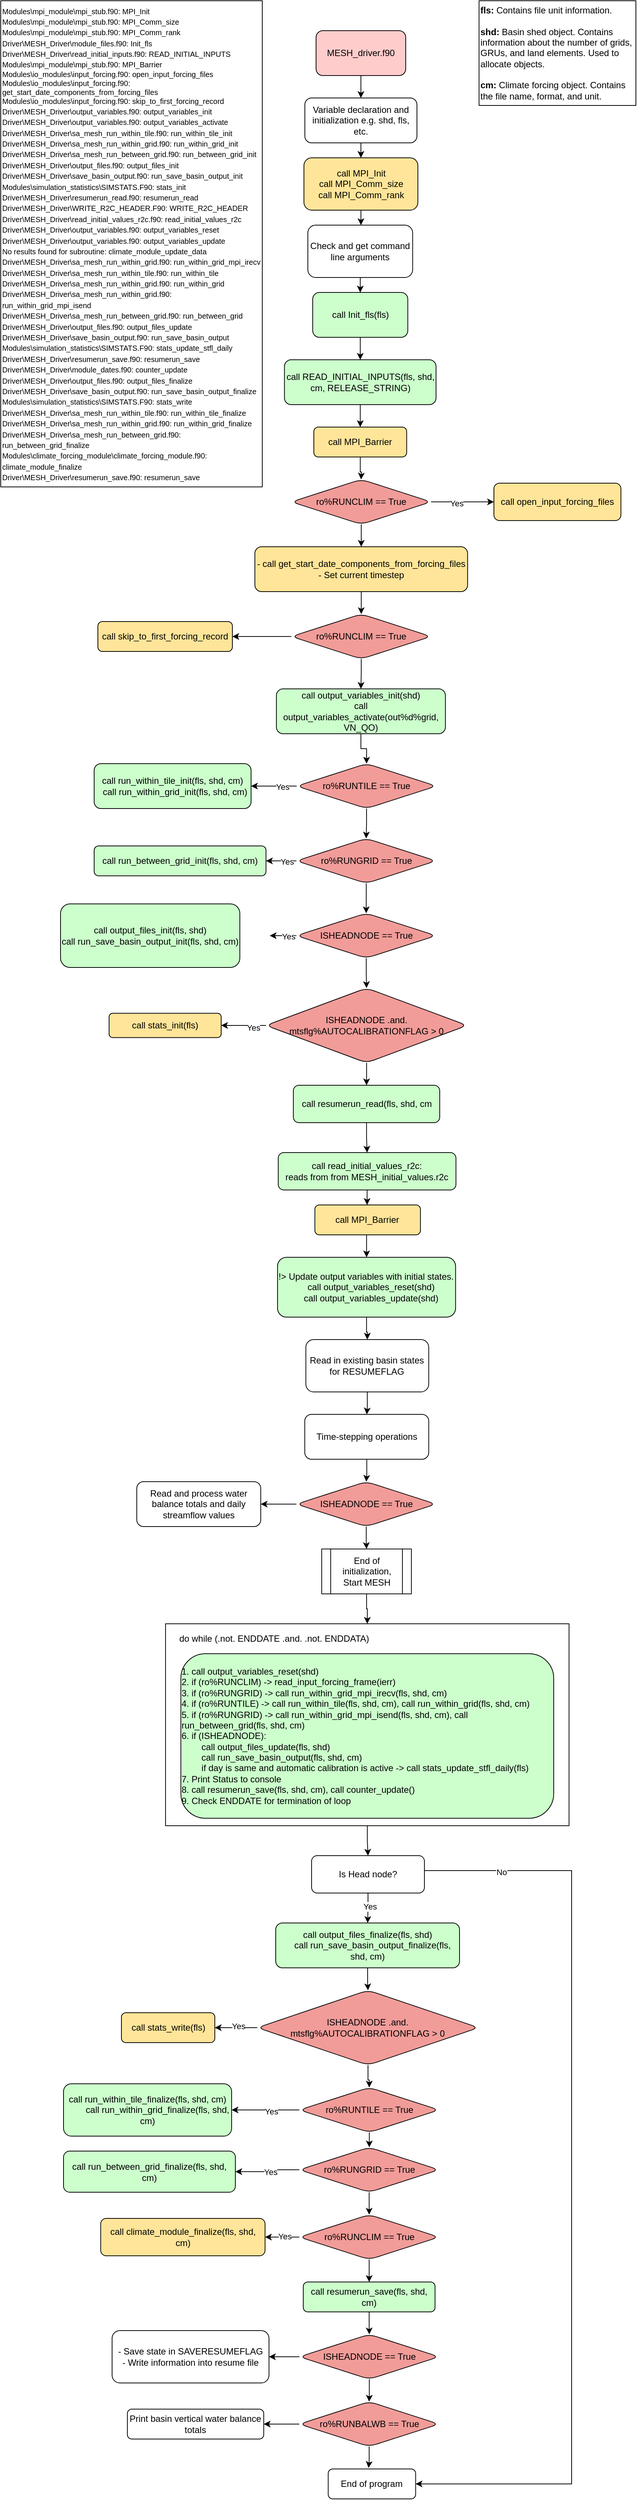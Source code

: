 <mxfile version="24.8.6">
  <diagram name="Page-1" id="9W-sOv-dYj6pa3i9w2rR">
    <mxGraphModel dx="1666" dy="749" grid="1" gridSize="10" guides="1" tooltips="1" connect="1" arrows="1" fold="1" page="1" pageScale="1" pageWidth="850" pageHeight="1100" math="0" shadow="0">
      <root>
        <mxCell id="0" />
        <mxCell id="1" parent="0" />
        <mxCell id="3-_17xORnxv361ujbytA-109" value="" style="edgeStyle=orthogonalEdgeStyle;rounded=0;orthogonalLoop=1;jettySize=auto;html=1;" parent="1" source="3-_17xORnxv361ujbytA-110" target="3-_17xORnxv361ujbytA-112" edge="1">
          <mxGeometry relative="1" as="geometry" />
        </mxCell>
        <mxCell id="3-_17xORnxv361ujbytA-110" value="MESH_driver.f90" style="rounded=1;whiteSpace=wrap;html=1;fillColor=#FFCCCC;" parent="1" vertex="1">
          <mxGeometry x="422" y="40" width="120" height="60" as="geometry" />
        </mxCell>
        <mxCell id="3-_17xORnxv361ujbytA-111" value="" style="edgeStyle=orthogonalEdgeStyle;rounded=0;orthogonalLoop=1;jettySize=auto;html=1;" parent="1" source="3-_17xORnxv361ujbytA-112" target="3-_17xORnxv361ujbytA-114" edge="1">
          <mxGeometry relative="1" as="geometry" />
        </mxCell>
        <mxCell id="3-_17xORnxv361ujbytA-112" value="Variable declaration and initialization e.g. shd, fls, etc." style="whiteSpace=wrap;html=1;fillColor=#FFFFFF;rounded=1;" parent="1" vertex="1">
          <mxGeometry x="407" y="130" width="150" height="60" as="geometry" />
        </mxCell>
        <mxCell id="3-_17xORnxv361ujbytA-113" value="" style="edgeStyle=orthogonalEdgeStyle;rounded=0;orthogonalLoop=1;jettySize=auto;html=1;" parent="1" source="3-_17xORnxv361ujbytA-114" target="3-_17xORnxv361ujbytA-116" edge="1">
          <mxGeometry relative="1" as="geometry" />
        </mxCell>
        <mxCell id="3-_17xORnxv361ujbytA-114" value="call MPI_Init&lt;div&gt;call MPI_Comm_size&lt;br&gt;&lt;/div&gt;&lt;div&gt;call MPI_Comm_rank&lt;br&gt;&lt;/div&gt;" style="whiteSpace=wrap;html=1;fillColor=#FFE599;rounded=1;" parent="1" vertex="1">
          <mxGeometry x="405.75" y="210" width="152.5" height="70" as="geometry" />
        </mxCell>
        <mxCell id="3-_17xORnxv361ujbytA-115" value="" style="edgeStyle=orthogonalEdgeStyle;rounded=0;orthogonalLoop=1;jettySize=auto;html=1;" parent="1" source="3-_17xORnxv361ujbytA-116" target="3-_17xORnxv361ujbytA-118" edge="1">
          <mxGeometry relative="1" as="geometry" />
        </mxCell>
        <mxCell id="3-_17xORnxv361ujbytA-116" value="Check and get command line arguments" style="whiteSpace=wrap;html=1;fillColor=#FFFFFF;rounded=1;" parent="1" vertex="1">
          <mxGeometry x="411" y="300" width="140.25" height="70" as="geometry" />
        </mxCell>
        <mxCell id="3-_17xORnxv361ujbytA-117" value="" style="edgeStyle=orthogonalEdgeStyle;rounded=0;orthogonalLoop=1;jettySize=auto;html=1;" parent="1" source="3-_17xORnxv361ujbytA-118" target="3-_17xORnxv361ujbytA-120" edge="1">
          <mxGeometry relative="1" as="geometry" />
        </mxCell>
        <mxCell id="3-_17xORnxv361ujbytA-118" value="call Init_fls(fls)" style="whiteSpace=wrap;html=1;fillColor=#CCFFCC;rounded=1;" parent="1" vertex="1">
          <mxGeometry x="417.5" y="390" width="127.26" height="60" as="geometry" />
        </mxCell>
        <mxCell id="3-_17xORnxv361ujbytA-119" value="" style="edgeStyle=orthogonalEdgeStyle;rounded=0;orthogonalLoop=1;jettySize=auto;html=1;" parent="1" source="3-_17xORnxv361ujbytA-120" target="3-_17xORnxv361ujbytA-122" edge="1">
          <mxGeometry relative="1" as="geometry" />
        </mxCell>
        <mxCell id="3-_17xORnxv361ujbytA-120" value="call READ_INITIAL_INPUTS(fls, shd, cm, RELEASE_STRING)" style="whiteSpace=wrap;html=1;fillColor=#CCFFCC;rounded=1;" parent="1" vertex="1">
          <mxGeometry x="379.69" y="480" width="202.87" height="60" as="geometry" />
        </mxCell>
        <mxCell id="3-_17xORnxv361ujbytA-121" value="" style="edgeStyle=orthogonalEdgeStyle;rounded=0;orthogonalLoop=1;jettySize=auto;html=1;" parent="1" source="3-_17xORnxv361ujbytA-122" edge="1">
          <mxGeometry relative="1" as="geometry">
            <mxPoint x="482.176" y="640" as="targetPoint" />
          </mxGeometry>
        </mxCell>
        <mxCell id="3-_17xORnxv361ujbytA-122" value="call MPI_Barrier" style="whiteSpace=wrap;html=1;fillColor=#FFE599;rounded=1;" parent="1" vertex="1">
          <mxGeometry x="419.01" y="570" width="124.25" height="40" as="geometry" />
        </mxCell>
        <mxCell id="3-_17xORnxv361ujbytA-123" value="" style="edgeStyle=orthogonalEdgeStyle;rounded=0;orthogonalLoop=1;jettySize=auto;html=1;" parent="1" source="3-_17xORnxv361ujbytA-126" target="3-_17xORnxv361ujbytA-127" edge="1">
          <mxGeometry relative="1" as="geometry" />
        </mxCell>
        <mxCell id="3-_17xORnxv361ujbytA-124" value="Yes" style="edgeLabel;html=1;align=center;verticalAlign=middle;resizable=0;points=[];" parent="3-_17xORnxv361ujbytA-123" vertex="1" connectable="0">
          <mxGeometry x="-0.206" y="-2" relative="1" as="geometry">
            <mxPoint as="offset" />
          </mxGeometry>
        </mxCell>
        <mxCell id="3-_17xORnxv361ujbytA-125" style="edgeStyle=orthogonalEdgeStyle;rounded=0;orthogonalLoop=1;jettySize=auto;html=1;entryX=0.5;entryY=0;entryDx=0;entryDy=0;" parent="1" source="3-_17xORnxv361ujbytA-126" target="3-_17xORnxv361ujbytA-199" edge="1">
          <mxGeometry relative="1" as="geometry" />
        </mxCell>
        <mxCell id="3-_17xORnxv361ujbytA-126" value="&lt;div&gt;ro%RUNCLIM == True&lt;/div&gt;" style="rhombus;whiteSpace=wrap;html=1;rounded=1;fillColor=#F19C99;" parent="1" vertex="1">
          <mxGeometry x="389" y="640" width="186.89" height="60" as="geometry" />
        </mxCell>
        <mxCell id="3-_17xORnxv361ujbytA-127" value="call open_input_forcing_files" style="whiteSpace=wrap;html=1;fillColor=#FFE599;rounded=1;" parent="1" vertex="1">
          <mxGeometry x="660.01" y="645" width="169.99" height="50" as="geometry" />
        </mxCell>
        <mxCell id="3-_17xORnxv361ujbytA-128" style="edgeStyle=orthogonalEdgeStyle;rounded=0;orthogonalLoop=1;jettySize=auto;html=1;entryX=0.5;entryY=0;entryDx=0;entryDy=0;" parent="1" source="3-_17xORnxv361ujbytA-129" target="3-_17xORnxv361ujbytA-133" edge="1">
          <mxGeometry relative="1" as="geometry" />
        </mxCell>
        <mxCell id="3-_17xORnxv361ujbytA-129" value="call output_variables_init(shd)&lt;div&gt;call output_variables_activate(out%d%grid, VN_QO)&lt;br&gt;&lt;/div&gt;" style="whiteSpace=wrap;html=1;fillColor=#CCFFCC;rounded=1;" parent="1" vertex="1">
          <mxGeometry x="368.91" y="920" width="226.19" height="60" as="geometry" />
        </mxCell>
        <mxCell id="3-_17xORnxv361ujbytA-130" value="" style="edgeStyle=orthogonalEdgeStyle;rounded=0;orthogonalLoop=1;jettySize=auto;html=1;" parent="1" source="3-_17xORnxv361ujbytA-133" target="3-_17xORnxv361ujbytA-134" edge="1">
          <mxGeometry relative="1" as="geometry" />
        </mxCell>
        <mxCell id="3-_17xORnxv361ujbytA-131" value="Yes" style="edgeLabel;html=1;align=center;verticalAlign=middle;resizable=0;points=[];" parent="3-_17xORnxv361ujbytA-130" vertex="1" connectable="0">
          <mxGeometry x="-0.382" y="1" relative="1" as="geometry">
            <mxPoint as="offset" />
          </mxGeometry>
        </mxCell>
        <mxCell id="3-_17xORnxv361ujbytA-132" style="edgeStyle=orthogonalEdgeStyle;rounded=0;orthogonalLoop=1;jettySize=auto;html=1;entryX=0.5;entryY=0;entryDx=0;entryDy=0;" parent="1" source="3-_17xORnxv361ujbytA-133" target="3-_17xORnxv361ujbytA-136" edge="1">
          <mxGeometry relative="1" as="geometry" />
        </mxCell>
        <mxCell id="3-_17xORnxv361ujbytA-133" value="&lt;div&gt;ro%RUNTILE == True&lt;/div&gt;" style="rhombus;whiteSpace=wrap;html=1;rounded=1;fillColor=#F19C99;" parent="1" vertex="1">
          <mxGeometry x="396.11" y="1020" width="186.89" height="60" as="geometry" />
        </mxCell>
        <mxCell id="3-_17xORnxv361ujbytA-134" value="&lt;div&gt;call run_within_tile_init(fls, shd, cm)&lt;/div&gt;&lt;div&gt;&amp;nbsp; call run_within_grid_init(fls, shd, cm)&lt;/div&gt;" style="whiteSpace=wrap;html=1;fillColor=#CCFFCC;rounded=1;" parent="1" vertex="1">
          <mxGeometry x="125" y="1020" width="210" height="60" as="geometry" />
        </mxCell>
        <mxCell id="3-_17xORnxv361ujbytA-135" style="edgeStyle=orthogonalEdgeStyle;rounded=0;orthogonalLoop=1;jettySize=auto;html=1;entryX=0.5;entryY=0;entryDx=0;entryDy=0;" parent="1" source="3-_17xORnxv361ujbytA-136" target="3-_17xORnxv361ujbytA-141" edge="1">
          <mxGeometry relative="1" as="geometry" />
        </mxCell>
        <mxCell id="3-_17xORnxv361ujbytA-136" value="&lt;div&gt;ro%RUNGRID == True&lt;/div&gt;" style="rhombus;whiteSpace=wrap;html=1;rounded=1;fillColor=#F19C99;" parent="1" vertex="1">
          <mxGeometry x="395.65" y="1120" width="186.89" height="60" as="geometry" />
        </mxCell>
        <mxCell id="3-_17xORnxv361ujbytA-137" value="" style="edgeStyle=orthogonalEdgeStyle;rounded=0;orthogonalLoop=1;jettySize=auto;html=1;exitX=0;exitY=0.5;exitDx=0;exitDy=0;" parent="1" source="3-_17xORnxv361ujbytA-136" target="3-_17xORnxv361ujbytA-139" edge="1">
          <mxGeometry relative="1" as="geometry">
            <mxPoint x="406" y="1060" as="sourcePoint" />
            <mxPoint x="325" y="1150" as="targetPoint" />
          </mxGeometry>
        </mxCell>
        <mxCell id="3-_17xORnxv361ujbytA-138" value="Yes" style="edgeLabel;html=1;align=center;verticalAlign=middle;resizable=0;points=[];" parent="3-_17xORnxv361ujbytA-137" vertex="1" connectable="0">
          <mxGeometry x="-0.382" y="1" relative="1" as="geometry">
            <mxPoint as="offset" />
          </mxGeometry>
        </mxCell>
        <mxCell id="3-_17xORnxv361ujbytA-139" value="call run_between_grid_init(fls, shd, cm)" style="whiteSpace=wrap;html=1;fillColor=#CCFFCC;rounded=1;" parent="1" vertex="1">
          <mxGeometry x="125" y="1130" width="230" height="40" as="geometry" />
        </mxCell>
        <mxCell id="3-_17xORnxv361ujbytA-140" style="edgeStyle=orthogonalEdgeStyle;rounded=0;orthogonalLoop=1;jettySize=auto;html=1;entryX=0.5;entryY=0;entryDx=0;entryDy=0;" parent="1" source="3-_17xORnxv361ujbytA-141" target="3-_17xORnxv361ujbytA-148" edge="1">
          <mxGeometry relative="1" as="geometry" />
        </mxCell>
        <mxCell id="3-_17xORnxv361ujbytA-141" value="&lt;div&gt;ISHEADNODE == True&lt;/div&gt;" style="rhombus;whiteSpace=wrap;html=1;rounded=1;fillColor=#F19C99;" parent="1" vertex="1">
          <mxGeometry x="395.65" y="1220" width="186.89" height="60" as="geometry" />
        </mxCell>
        <mxCell id="3-_17xORnxv361ujbytA-142" value="&lt;div&gt;&lt;span style=&quot;background-color: initial;&quot;&gt;call output_files_init(fls, shd)&lt;/span&gt;&lt;br&gt;&lt;/div&gt;&lt;div&gt;&lt;div&gt;&lt;span style=&quot;background-color: initial;&quot;&gt;call run_save_basin_output_init(fls, shd, cm)&lt;/span&gt;&lt;/div&gt;&lt;/div&gt;" style="whiteSpace=wrap;html=1;fillColor=#CCFFCC;rounded=1;" parent="1" vertex="1">
          <mxGeometry x="80" y="1207.5" width="240" height="85" as="geometry" />
        </mxCell>
        <mxCell id="3-_17xORnxv361ujbytA-143" value="" style="edgeStyle=orthogonalEdgeStyle;rounded=0;orthogonalLoop=1;jettySize=auto;html=1;exitX=0;exitY=0.5;exitDx=0;exitDy=0;entryX=1;entryY=0.5;entryDx=0;entryDy=0;" parent="1" source="3-_17xORnxv361ujbytA-141" edge="1">
          <mxGeometry relative="1" as="geometry">
            <mxPoint x="406" y="1160" as="sourcePoint" />
            <mxPoint x="360" y="1250" as="targetPoint" />
          </mxGeometry>
        </mxCell>
        <mxCell id="3-_17xORnxv361ujbytA-144" value="Yes" style="edgeLabel;html=1;align=center;verticalAlign=middle;resizable=0;points=[];" parent="3-_17xORnxv361ujbytA-143" vertex="1" connectable="0">
          <mxGeometry x="-0.382" y="1" relative="1" as="geometry">
            <mxPoint as="offset" />
          </mxGeometry>
        </mxCell>
        <mxCell id="3-_17xORnxv361ujbytA-145" style="edgeStyle=orthogonalEdgeStyle;rounded=0;orthogonalLoop=1;jettySize=auto;html=1;entryX=1;entryY=0.5;entryDx=0;entryDy=0;" parent="1" source="3-_17xORnxv361ujbytA-148" target="3-_17xORnxv361ujbytA-149" edge="1">
          <mxGeometry relative="1" as="geometry" />
        </mxCell>
        <mxCell id="3-_17xORnxv361ujbytA-146" value="Yes" style="edgeLabel;html=1;align=center;verticalAlign=middle;resizable=0;points=[];" parent="3-_17xORnxv361ujbytA-145" vertex="1" connectable="0">
          <mxGeometry x="-0.436" y="3" relative="1" as="geometry">
            <mxPoint as="offset" />
          </mxGeometry>
        </mxCell>
        <mxCell id="3-_17xORnxv361ujbytA-147" value="" style="edgeStyle=orthogonalEdgeStyle;rounded=0;orthogonalLoop=1;jettySize=auto;html=1;" parent="1" source="3-_17xORnxv361ujbytA-148" target="3-_17xORnxv361ujbytA-151" edge="1">
          <mxGeometry relative="1" as="geometry">
            <mxPoint x="501.837" y="1449.996" as="sourcePoint" />
          </mxGeometry>
        </mxCell>
        <mxCell id="3-_17xORnxv361ujbytA-148" value="&lt;div&gt;ISHEADNODE .and. mtsflg%AUTOCALIBRATIONFLAG &amp;gt; 0&lt;/div&gt;" style="rhombus;whiteSpace=wrap;html=1;rounded=1;fillColor=#F19C99;" parent="1" vertex="1">
          <mxGeometry x="354.88" y="1320" width="269.35" height="100" as="geometry" />
        </mxCell>
        <mxCell id="3-_17xORnxv361ujbytA-149" value="call stats_init(fls)" style="whiteSpace=wrap;html=1;fillColor=#FFE599;rounded=1;" parent="1" vertex="1">
          <mxGeometry x="145" y="1353.75" width="150" height="32.5" as="geometry" />
        </mxCell>
        <mxCell id="3-_17xORnxv361ujbytA-150" style="edgeStyle=orthogonalEdgeStyle;rounded=0;orthogonalLoop=1;jettySize=auto;html=1;entryX=0.5;entryY=0;entryDx=0;entryDy=0;" parent="1" source="3-_17xORnxv361ujbytA-151" target="QNvWoZzGwvqCSUIqDx96-2" edge="1">
          <mxGeometry relative="1" as="geometry">
            <mxPoint x="490" y="1640" as="targetPoint" />
          </mxGeometry>
        </mxCell>
        <mxCell id="3-_17xORnxv361ujbytA-151" value="call resumerun_read(fls, shd, cm" style="whiteSpace=wrap;html=1;fillColor=#CCFFCC;rounded=1;" parent="1" vertex="1">
          <mxGeometry x="391.6" y="1450" width="195.91" height="50" as="geometry" />
        </mxCell>
        <mxCell id="3-_17xORnxv361ujbytA-154" style="edgeStyle=orthogonalEdgeStyle;rounded=0;orthogonalLoop=1;jettySize=auto;html=1;entryX=0.5;entryY=0;entryDx=0;entryDy=0;" parent="1" source="3-_17xORnxv361ujbytA-155" target="3-_17xORnxv361ujbytA-157" edge="1">
          <mxGeometry relative="1" as="geometry">
            <mxPoint x="490.555" y="1950" as="targetPoint" />
          </mxGeometry>
        </mxCell>
        <mxCell id="3-_17xORnxv361ujbytA-155" value="&lt;div&gt;!&amp;gt; Update output variables with initial states.&lt;/div&gt;&lt;div&gt;&amp;nbsp; &amp;nbsp; call output_variables_reset(shd)&lt;/div&gt;&lt;div&gt;&amp;nbsp; &amp;nbsp; call output_variables_update(shd)&lt;/div&gt;" style="whiteSpace=wrap;html=1;fillColor=#CCFFCC;rounded=1;" parent="1" vertex="1">
          <mxGeometry x="370.42" y="1680" width="238.3" height="80" as="geometry" />
        </mxCell>
        <mxCell id="3-_17xORnxv361ujbytA-156" value="" style="edgeStyle=orthogonalEdgeStyle;rounded=0;orthogonalLoop=1;jettySize=auto;html=1;" parent="1" source="3-_17xORnxv361ujbytA-157" target="3-_17xORnxv361ujbytA-159" edge="1">
          <mxGeometry relative="1" as="geometry" />
        </mxCell>
        <mxCell id="3-_17xORnxv361ujbytA-157" value="Read in existing basin states for RESUMEFLAG" style="whiteSpace=wrap;html=1;fillColor=#FFFFFF;rounded=1;" parent="1" vertex="1">
          <mxGeometry x="408.33" y="1790" width="164.45" height="70" as="geometry" />
        </mxCell>
        <mxCell id="3-_17xORnxv361ujbytA-158" style="edgeStyle=orthogonalEdgeStyle;rounded=0;orthogonalLoop=1;jettySize=auto;html=1;" parent="1" source="3-_17xORnxv361ujbytA-159" target="3-_17xORnxv361ujbytA-207" edge="1">
          <mxGeometry relative="1" as="geometry" />
        </mxCell>
        <mxCell id="3-_17xORnxv361ujbytA-159" value="Time-stepping operations" style="rounded=1;whiteSpace=wrap;html=1;fillColor=#FFFFFF;" parent="1" vertex="1">
          <mxGeometry x="406.87" y="1890" width="165.91" height="60" as="geometry" />
        </mxCell>
        <mxCell id="3-_17xORnxv361ujbytA-160" style="edgeStyle=orthogonalEdgeStyle;rounded=0;orthogonalLoop=1;jettySize=auto;html=1;entryX=0.5;entryY=0;entryDx=0;entryDy=0;" parent="1" source="3-_17xORnxv361ujbytA-161" target="3-_17xORnxv361ujbytA-163" edge="1">
          <mxGeometry relative="1" as="geometry" />
        </mxCell>
        <mxCell id="3-_17xORnxv361ujbytA-161" value="End of initialization,&lt;div&gt;Start MESH&lt;/div&gt;" style="shape=process;whiteSpace=wrap;html=1;backgroundOutline=1;" parent="1" vertex="1">
          <mxGeometry x="429.56" y="2070" width="120" height="60" as="geometry" />
        </mxCell>
        <mxCell id="3-_17xORnxv361ujbytA-162" value="" style="group" parent="1" vertex="1" connectable="0">
          <mxGeometry x="220.55" y="2170" width="540" height="270" as="geometry" />
        </mxCell>
        <mxCell id="3-_17xORnxv361ujbytA-163" value="" style="rounded=0;whiteSpace=wrap;html=1;align=left;" parent="3-_17xORnxv361ujbytA-162" vertex="1">
          <mxGeometry width="540" height="270" as="geometry" />
        </mxCell>
        <mxCell id="3-_17xORnxv361ujbytA-164" value="do while (.not. ENDDATE .and. .not. ENDDATA)" style="text;html=1;align=center;verticalAlign=middle;whiteSpace=wrap;rounded=0;" parent="3-_17xORnxv361ujbytA-162" vertex="1">
          <mxGeometry y="10" width="290" height="20" as="geometry" />
        </mxCell>
        <mxCell id="3-_17xORnxv361ujbytA-165" value="&lt;div style=&quot;text-align: left;&quot;&gt;&lt;span style=&quot;background-color: initial;&quot;&gt;1.&amp;nbsp;call output_variables_reset(shd)&lt;/span&gt;&lt;/div&gt;&lt;div style=&quot;text-align: left;&quot;&gt;2.&amp;nbsp;if (ro%RUNCLIM) -&amp;gt; read_input_forcing_frame(ierr)&lt;/div&gt;&lt;div style=&quot;text-align: left;&quot;&gt;3.&amp;nbsp;if (ro%RUNGRID) -&amp;gt; call run_within_grid_mpi_irecv(fls, shd, cm)&lt;/div&gt;&lt;div style=&quot;text-align: left;&quot;&gt;4.&amp;nbsp;if (ro%RUNTILE) -&amp;gt;&amp;nbsp;&lt;span style=&quot;background-color: initial;&quot;&gt;call run_within_tile(fls, shd, cm),&lt;/span&gt;&lt;span style=&quot;background-color: initial;&quot;&gt;&amp;nbsp;call run_within_grid(fls, shd, cm)&lt;/span&gt;&lt;/div&gt;&lt;div style=&quot;text-align: left;&quot;&gt;&lt;span style=&quot;background-color: initial;&quot;&gt;5.&amp;nbsp;&lt;/span&gt;&lt;span style=&quot;background-color: initial;&quot;&gt;if (ro%RUNGRID) -&amp;gt;&amp;nbsp;&lt;/span&gt;&lt;span style=&quot;background-color: initial;&quot;&gt;call run_within_grid_mpi_isend(fls, shd, cm),&amp;nbsp;&lt;/span&gt;&lt;span style=&quot;background-color: initial;&quot;&gt;call run_between_grid(fls, shd, cm)&lt;/span&gt;&lt;/div&gt;&lt;div style=&quot;text-align: left;&quot;&gt;&lt;span style=&quot;background-color: initial;&quot;&gt;6.&amp;nbsp;&lt;/span&gt;&lt;span style=&quot;background-color: initial;&quot;&gt;if (ISHEADNODE):&lt;/span&gt;&lt;/div&gt;&lt;div style=&quot;text-align: left;&quot;&gt;&lt;span style=&quot;background-color: initial;&quot;&gt;&lt;div&gt;&lt;span style=&quot;white-space: pre;&quot;&gt;&#x9;&lt;/span&gt;call output_files_update(fls, shd)&lt;/div&gt;&lt;div&gt;&amp;nbsp;&lt;span style=&quot;white-space: pre;&quot;&gt;&#x9;&lt;/span&gt;call run_save_basin_output(fls, shd, cm)&lt;/div&gt;&lt;div&gt;&lt;span style=&quot;white-space: pre;&quot;&gt;&#x9;&lt;/span&gt;if day is same and&amp;nbsp;automatic calibration is active -&amp;gt; call stats_update_stfl_daily(fls)&lt;br&gt;&lt;/div&gt;&lt;div&gt;7. Print Status to console&lt;/div&gt;&lt;div&gt;8.&amp;nbsp;call resumerun_save(fls, shd, cm),&amp;nbsp;&lt;span style=&quot;background-color: initial;&quot;&gt;call counter_update()&lt;/span&gt;&lt;/div&gt;&lt;div&gt;&lt;span style=&quot;background-color: initial;&quot;&gt;9. Check&amp;nbsp;&lt;/span&gt;&lt;span style=&quot;background-color: initial;&quot;&gt;ENDDATE for termination of loop&lt;/span&gt;&lt;/div&gt;&lt;/span&gt;&lt;/div&gt;" style="rounded=1;whiteSpace=wrap;html=1;fillColor=#CCFFCC;" parent="3-_17xORnxv361ujbytA-162" vertex="1">
          <mxGeometry x="20.5" y="40" width="498.99" height="220" as="geometry" />
        </mxCell>
        <mxCell id="3-_17xORnxv361ujbytA-166" value="" style="edgeStyle=orthogonalEdgeStyle;rounded=0;orthogonalLoop=1;jettySize=auto;html=1;entryX=0.5;entryY=0;entryDx=0;entryDy=0;" parent="1" source="3-_17xORnxv361ujbytA-163" target="3-_17xORnxv361ujbytA-171" edge="1">
          <mxGeometry relative="1" as="geometry">
            <mxPoint x="486" y="2510" as="targetPoint" />
          </mxGeometry>
        </mxCell>
        <mxCell id="3-_17xORnxv361ujbytA-167" value="" style="edgeStyle=orthogonalEdgeStyle;rounded=0;orthogonalLoop=1;jettySize=auto;html=1;" parent="1" source="3-_17xORnxv361ujbytA-171" target="3-_17xORnxv361ujbytA-172" edge="1">
          <mxGeometry relative="1" as="geometry" />
        </mxCell>
        <mxCell id="3-_17xORnxv361ujbytA-168" value="Yes" style="edgeLabel;html=1;align=center;verticalAlign=middle;resizable=0;points=[];" parent="3-_17xORnxv361ujbytA-167" vertex="1" connectable="0">
          <mxGeometry x="-0.099" y="2" relative="1" as="geometry">
            <mxPoint as="offset" />
          </mxGeometry>
        </mxCell>
        <mxCell id="3-_17xORnxv361ujbytA-169" style="edgeStyle=orthogonalEdgeStyle;rounded=0;orthogonalLoop=1;jettySize=auto;html=1;entryX=1;entryY=0.5;entryDx=0;entryDy=0;" parent="1" source="3-_17xORnxv361ujbytA-171" target="3-_17xORnxv361ujbytA-197" edge="1">
          <mxGeometry relative="1" as="geometry">
            <Array as="points">
              <mxPoint x="764" y="2500" />
              <mxPoint x="764" y="3320" />
            </Array>
          </mxGeometry>
        </mxCell>
        <mxCell id="3-_17xORnxv361ujbytA-170" value="No" style="edgeLabel;html=1;align=center;verticalAlign=middle;resizable=0;points=[];" parent="3-_17xORnxv361ujbytA-169" vertex="1" connectable="0">
          <mxGeometry x="-0.833" y="-2" relative="1" as="geometry">
            <mxPoint as="offset" />
          </mxGeometry>
        </mxCell>
        <mxCell id="3-_17xORnxv361ujbytA-171" value="Is Head node?" style="whiteSpace=wrap;html=1;fillColor=#FFFFFF;rounded=1;" parent="1" vertex="1">
          <mxGeometry x="416" y="2480" width="151" height="50" as="geometry" />
        </mxCell>
        <mxCell id="3-_17xORnxv361ujbytA-172" value="&lt;div&gt;call output_files_finalize(fls, shd)&lt;/div&gt;&lt;div&gt;&amp;nbsp; &amp;nbsp; call run_save_basin_output_finalize(fls, shd, cm)&lt;/div&gt;" style="whiteSpace=wrap;html=1;fillColor=#CCFFCC;rounded=1;" parent="1" vertex="1">
          <mxGeometry x="368" y="2570" width="246" height="60" as="geometry" />
        </mxCell>
        <mxCell id="3-_17xORnxv361ujbytA-173" value="" style="edgeStyle=orthogonalEdgeStyle;rounded=0;orthogonalLoop=1;jettySize=auto;html=1;" parent="1" source="3-_17xORnxv361ujbytA-176" target="3-_17xORnxv361ujbytA-178" edge="1">
          <mxGeometry relative="1" as="geometry" />
        </mxCell>
        <mxCell id="3-_17xORnxv361ujbytA-174" value="Yes" style="edgeLabel;html=1;align=center;verticalAlign=middle;resizable=0;points=[];" parent="3-_17xORnxv361ujbytA-173" vertex="1" connectable="0">
          <mxGeometry x="-0.096" y="-2" relative="1" as="geometry">
            <mxPoint as="offset" />
          </mxGeometry>
        </mxCell>
        <mxCell id="3-_17xORnxv361ujbytA-175" style="edgeStyle=orthogonalEdgeStyle;rounded=0;orthogonalLoop=1;jettySize=auto;html=1;entryX=0.5;entryY=0;entryDx=0;entryDy=0;" parent="1" source="3-_17xORnxv361ujbytA-176" target="3-_17xORnxv361ujbytA-182" edge="1">
          <mxGeometry relative="1" as="geometry" />
        </mxCell>
        <mxCell id="3-_17xORnxv361ujbytA-176" value="&lt;div&gt;ISHEADNODE .and. mtsflg%AUTOCALIBRATIONFLAG &amp;gt; 0&lt;/div&gt;" style="rhombus;whiteSpace=wrap;html=1;rounded=1;fillColor=#F19C99;" parent="1" vertex="1">
          <mxGeometry x="343.39" y="2660" width="296.23" height="100" as="geometry" />
        </mxCell>
        <mxCell id="3-_17xORnxv361ujbytA-177" style="edgeStyle=orthogonalEdgeStyle;rounded=0;orthogonalLoop=1;jettySize=auto;html=1;entryX=0.5;entryY=0;entryDx=0;entryDy=0;" parent="1" source="3-_17xORnxv361ujbytA-172" target="3-_17xORnxv361ujbytA-176" edge="1">
          <mxGeometry relative="1" as="geometry" />
        </mxCell>
        <mxCell id="3-_17xORnxv361ujbytA-178" value="call stats_write(fls)" style="whiteSpace=wrap;html=1;fillColor=#FFE599;rounded=1;" parent="1" vertex="1">
          <mxGeometry x="161.5" y="2690" width="125" height="40" as="geometry" />
        </mxCell>
        <mxCell id="3-_17xORnxv361ujbytA-179" style="edgeStyle=orthogonalEdgeStyle;rounded=0;orthogonalLoop=1;jettySize=auto;html=1;entryX=1;entryY=0.5;entryDx=0;entryDy=0;" parent="1" source="3-_17xORnxv361ujbytA-182" target="3-_17xORnxv361ujbytA-183" edge="1">
          <mxGeometry relative="1" as="geometry">
            <mxPoint x="349" y="2820" as="targetPoint" />
          </mxGeometry>
        </mxCell>
        <mxCell id="3-_17xORnxv361ujbytA-180" value="Yes" style="edgeLabel;html=1;align=center;verticalAlign=middle;resizable=0;points=[];" parent="3-_17xORnxv361ujbytA-179" vertex="1" connectable="0">
          <mxGeometry x="-0.166" y="2" relative="1" as="geometry">
            <mxPoint as="offset" />
          </mxGeometry>
        </mxCell>
        <mxCell id="3-_17xORnxv361ujbytA-181" style="edgeStyle=orthogonalEdgeStyle;rounded=0;orthogonalLoop=1;jettySize=auto;html=1;entryX=0.5;entryY=0;entryDx=0;entryDy=0;" parent="1" source="3-_17xORnxv361ujbytA-182" target="3-_17xORnxv361ujbytA-187" edge="1">
          <mxGeometry relative="1" as="geometry" />
        </mxCell>
        <mxCell id="3-_17xORnxv361ujbytA-182" value="&lt;div&gt;ro%RUNTILE == True&lt;/div&gt;" style="rhombus;whiteSpace=wrap;html=1;rounded=1;fillColor=#F19C99;" parent="1" vertex="1">
          <mxGeometry x="399.75" y="2790" width="186.89" height="60" as="geometry" />
        </mxCell>
        <mxCell id="3-_17xORnxv361ujbytA-183" value="&lt;div&gt;call run_within_tile_finalize(fls, shd, cm)&lt;/div&gt;&lt;div&gt;&amp;nbsp; &amp;nbsp; &amp;nbsp; &amp;nbsp; call run_within_grid_finalize(fls, shd, cm)&lt;/div&gt;" style="whiteSpace=wrap;html=1;fillColor=#CCFFCC;rounded=1;" parent="1" vertex="1">
          <mxGeometry x="84" y="2785" width="225" height="70" as="geometry" />
        </mxCell>
        <mxCell id="3-_17xORnxv361ujbytA-184" style="edgeStyle=orthogonalEdgeStyle;rounded=0;orthogonalLoop=1;jettySize=auto;html=1;entryX=1;entryY=0.5;entryDx=0;entryDy=0;" parent="1" source="3-_17xORnxv361ujbytA-187" target="3-_17xORnxv361ujbytA-188" edge="1">
          <mxGeometry relative="1" as="geometry">
            <mxPoint x="354" y="2902.5" as="targetPoint" />
          </mxGeometry>
        </mxCell>
        <mxCell id="3-_17xORnxv361ujbytA-185" value="Yes" style="edgeLabel;html=1;align=center;verticalAlign=middle;resizable=0;points=[];" parent="3-_17xORnxv361ujbytA-184" vertex="1" connectable="0">
          <mxGeometry x="-0.117" y="3" relative="1" as="geometry">
            <mxPoint as="offset" />
          </mxGeometry>
        </mxCell>
        <mxCell id="3-_17xORnxv361ujbytA-186" style="edgeStyle=orthogonalEdgeStyle;rounded=0;orthogonalLoop=1;jettySize=auto;html=1;entryX=0.5;entryY=0;entryDx=0;entryDy=0;" parent="1" source="3-_17xORnxv361ujbytA-187" target="3-_17xORnxv361ujbytA-215" edge="1">
          <mxGeometry relative="1" as="geometry">
            <mxPoint x="493.195" y="2960" as="targetPoint" />
          </mxGeometry>
        </mxCell>
        <mxCell id="3-_17xORnxv361ujbytA-187" value="&lt;div&gt;ro%RUNGRID == True&lt;/div&gt;" style="rhombus;whiteSpace=wrap;html=1;rounded=1;fillColor=#F19C99;" parent="1" vertex="1">
          <mxGeometry x="399.62" y="2870" width="186.89" height="60" as="geometry" />
        </mxCell>
        <mxCell id="3-_17xORnxv361ujbytA-188" value="call run_between_grid_finalize(fls, shd, cm)" style="whiteSpace=wrap;html=1;fillColor=#CCFFCC;rounded=1;" parent="1" vertex="1">
          <mxGeometry x="84" y="2875" width="230" height="55" as="geometry" />
        </mxCell>
        <mxCell id="3-_17xORnxv361ujbytA-189" style="edgeStyle=orthogonalEdgeStyle;rounded=0;orthogonalLoop=1;jettySize=auto;html=1;" parent="1" source="3-_17xORnxv361ujbytA-190" target="3-_17xORnxv361ujbytA-193" edge="1">
          <mxGeometry relative="1" as="geometry" />
        </mxCell>
        <mxCell id="3-_17xORnxv361ujbytA-190" value="call resumerun_save(fls, shd, cm)" style="whiteSpace=wrap;html=1;fillColor=#CCFFCC;rounded=1;" parent="1" vertex="1">
          <mxGeometry x="404.89" y="3050" width="176.34" height="40" as="geometry" />
        </mxCell>
        <mxCell id="3-_17xORnxv361ujbytA-191" style="edgeStyle=orthogonalEdgeStyle;rounded=0;orthogonalLoop=1;jettySize=auto;html=1;entryX=1;entryY=0.5;entryDx=0;entryDy=0;" parent="1" source="3-_17xORnxv361ujbytA-193" target="3-_17xORnxv361ujbytA-194" edge="1">
          <mxGeometry relative="1" as="geometry">
            <mxPoint x="354" y="3150" as="targetPoint" />
          </mxGeometry>
        </mxCell>
        <mxCell id="3-_17xORnxv361ujbytA-192" style="edgeStyle=orthogonalEdgeStyle;rounded=0;orthogonalLoop=1;jettySize=auto;html=1;entryX=0.5;entryY=0;entryDx=0;entryDy=0;" parent="1" source="3-_17xORnxv361ujbytA-193" target="3-_17xORnxv361ujbytA-208" edge="1">
          <mxGeometry relative="1" as="geometry" />
        </mxCell>
        <mxCell id="3-_17xORnxv361ujbytA-193" value="&lt;div&gt;ISHEADNODE == True&lt;/div&gt;" style="rhombus;whiteSpace=wrap;html=1;rounded=1;fillColor=#F19C99;" parent="1" vertex="1">
          <mxGeometry x="399.75" y="3120" width="186.89" height="60" as="geometry" />
        </mxCell>
        <mxCell id="3-_17xORnxv361ujbytA-194" value="&lt;div&gt;- Save state in&amp;nbsp;SAVERESUMEFLAG&lt;/div&gt;&lt;div&gt;- Write information into resume file&lt;/div&gt;" style="whiteSpace=wrap;html=1;fillColor=#FFFFFF;rounded=1;" parent="1" vertex="1">
          <mxGeometry x="149" y="3115" width="210" height="70" as="geometry" />
        </mxCell>
        <mxCell id="3-_17xORnxv361ujbytA-195" value="" style="edgeStyle=orthogonalEdgeStyle;rounded=0;orthogonalLoop=1;jettySize=auto;html=1;exitX=0;exitY=0.5;exitDx=0;exitDy=0;" parent="1" source="3-_17xORnxv361ujbytA-208" target="3-_17xORnxv361ujbytA-196" edge="1">
          <mxGeometry relative="1" as="geometry" />
        </mxCell>
        <mxCell id="3-_17xORnxv361ujbytA-196" value="Print basin vertical water balance totals" style="whiteSpace=wrap;html=1;fillColor=#FFFFFF;rounded=1;" parent="1" vertex="1">
          <mxGeometry x="169.46" y="3220" width="182.5" height="40" as="geometry" />
        </mxCell>
        <mxCell id="3-_17xORnxv361ujbytA-197" value="End of program" style="whiteSpace=wrap;html=1;fillColor=#FFFFFF;rounded=1;" parent="1" vertex="1">
          <mxGeometry x="438.25" y="3300" width="117" height="40" as="geometry" />
        </mxCell>
        <mxCell id="3-_17xORnxv361ujbytA-198" style="edgeStyle=orthogonalEdgeStyle;rounded=0;orthogonalLoop=1;jettySize=auto;html=1;" parent="1" source="3-_17xORnxv361ujbytA-199" target="3-_17xORnxv361ujbytA-202" edge="1">
          <mxGeometry relative="1" as="geometry" />
        </mxCell>
        <mxCell id="3-_17xORnxv361ujbytA-199" value="- call get_start_date_components_from_forcing_files&lt;div&gt;- Set current timestep&lt;/div&gt;" style="whiteSpace=wrap;html=1;fillColor=#FFE599;rounded=1;" parent="1" vertex="1">
          <mxGeometry x="340.09" y="730" width="284.71" height="60" as="geometry" />
        </mxCell>
        <mxCell id="3-_17xORnxv361ujbytA-200" value="" style="edgeStyle=orthogonalEdgeStyle;rounded=0;orthogonalLoop=1;jettySize=auto;html=1;" parent="1" source="3-_17xORnxv361ujbytA-202" target="3-_17xORnxv361ujbytA-203" edge="1">
          <mxGeometry relative="1" as="geometry" />
        </mxCell>
        <mxCell id="3-_17xORnxv361ujbytA-201" style="edgeStyle=orthogonalEdgeStyle;rounded=0;orthogonalLoop=1;jettySize=auto;html=1;entryX=0.5;entryY=0;entryDx=0;entryDy=0;" parent="1" source="3-_17xORnxv361ujbytA-202" target="3-_17xORnxv361ujbytA-129" edge="1">
          <mxGeometry relative="1" as="geometry" />
        </mxCell>
        <mxCell id="3-_17xORnxv361ujbytA-202" value="&lt;div&gt;ro%RUNCLIM == True&lt;/div&gt;" style="rhombus;whiteSpace=wrap;html=1;rounded=1;fillColor=#F19C99;" parent="1" vertex="1">
          <mxGeometry x="389" y="820" width="186.89" height="60" as="geometry" />
        </mxCell>
        <mxCell id="3-_17xORnxv361ujbytA-203" value="call skip_to_first_forcing_record" style="whiteSpace=wrap;html=1;fillColor=#FFE599;rounded=1;" parent="1" vertex="1">
          <mxGeometry x="130" y="830" width="180" height="40" as="geometry" />
        </mxCell>
        <mxCell id="3-_17xORnxv361ujbytA-204" value="Read and process water balance totals and daily streamflow values" style="rounded=1;whiteSpace=wrap;html=1;fillColor=#FFFFFF;" parent="1" vertex="1">
          <mxGeometry x="182.05" y="1980" width="165.91" height="60" as="geometry" />
        </mxCell>
        <mxCell id="3-_17xORnxv361ujbytA-205" style="edgeStyle=orthogonalEdgeStyle;rounded=0;orthogonalLoop=1;jettySize=auto;html=1;entryX=1;entryY=0.5;entryDx=0;entryDy=0;" parent="1" source="3-_17xORnxv361ujbytA-207" target="3-_17xORnxv361ujbytA-204" edge="1">
          <mxGeometry relative="1" as="geometry" />
        </mxCell>
        <mxCell id="3-_17xORnxv361ujbytA-206" style="edgeStyle=orthogonalEdgeStyle;rounded=0;orthogonalLoop=1;jettySize=auto;html=1;entryX=0.5;entryY=0;entryDx=0;entryDy=0;" parent="1" source="3-_17xORnxv361ujbytA-207" target="3-_17xORnxv361ujbytA-161" edge="1">
          <mxGeometry relative="1" as="geometry" />
        </mxCell>
        <mxCell id="3-_17xORnxv361ujbytA-207" value="&lt;div&gt;ISHEADNODE == True&lt;/div&gt;" style="rhombus;whiteSpace=wrap;html=1;rounded=1;fillColor=#F19C99;" parent="1" vertex="1">
          <mxGeometry x="395.67" y="1980" width="186.89" height="60" as="geometry" />
        </mxCell>
        <mxCell id="3-_17xORnxv361ujbytA-208" value="&lt;div&gt;ro%RUNBALWB == True&lt;/div&gt;" style="rhombus;whiteSpace=wrap;html=1;rounded=1;fillColor=#F19C99;" parent="1" vertex="1">
          <mxGeometry x="399.61" y="3210" width="186.89" height="60" as="geometry" />
        </mxCell>
        <mxCell id="3-_17xORnxv361ujbytA-209" style="edgeStyle=orthogonalEdgeStyle;rounded=0;orthogonalLoop=1;jettySize=auto;html=1;entryX=0.461;entryY=-0.035;entryDx=0;entryDy=0;entryPerimeter=0;" parent="1" source="3-_17xORnxv361ujbytA-208" target="3-_17xORnxv361ujbytA-197" edge="1">
          <mxGeometry relative="1" as="geometry" />
        </mxCell>
        <mxCell id="3-_17xORnxv361ujbytA-213" style="edgeStyle=orthogonalEdgeStyle;rounded=0;orthogonalLoop=1;jettySize=auto;html=1;entryX=1;entryY=0.5;entryDx=0;entryDy=0;" parent="1" source="3-_17xORnxv361ujbytA-215" target="3-_17xORnxv361ujbytA-216" edge="1">
          <mxGeometry relative="1" as="geometry" />
        </mxCell>
        <mxCell id="3-_17xORnxv361ujbytA-214" value="Yes" style="edgeLabel;html=1;align=center;verticalAlign=middle;resizable=0;points=[];" parent="3-_17xORnxv361ujbytA-213" vertex="1" connectable="0">
          <mxGeometry x="-0.156" y="-1" relative="1" as="geometry">
            <mxPoint as="offset" />
          </mxGeometry>
        </mxCell>
        <mxCell id="3-_17xORnxv361ujbytA-217" style="edgeStyle=orthogonalEdgeStyle;rounded=0;orthogonalLoop=1;jettySize=auto;html=1;entryX=0.5;entryY=0;entryDx=0;entryDy=0;" parent="1" source="3-_17xORnxv361ujbytA-215" target="3-_17xORnxv361ujbytA-190" edge="1">
          <mxGeometry relative="1" as="geometry" />
        </mxCell>
        <mxCell id="3-_17xORnxv361ujbytA-215" value="&lt;div&gt;ro%RUNCLIM == True&lt;/div&gt;" style="rhombus;whiteSpace=wrap;html=1;rounded=1;fillColor=#F19C99;" parent="1" vertex="1">
          <mxGeometry x="399.61" y="2960" width="186.89" height="60" as="geometry" />
        </mxCell>
        <mxCell id="3-_17xORnxv361ujbytA-216" value="call&amp;nbsp;climate_module_finalize(fls, shd, cm)" style="whiteSpace=wrap;html=1;fillColor=#FFE599;rounded=1;" parent="1" vertex="1">
          <mxGeometry x="133.74" y="2965" width="220" height="50" as="geometry" />
        </mxCell>
        <mxCell id="QNvWoZzGwvqCSUIqDx96-1" style="edgeStyle=orthogonalEdgeStyle;rounded=0;orthogonalLoop=1;jettySize=auto;html=1;exitX=0.5;exitY=1;exitDx=0;exitDy=0;" parent="1" source="QNvWoZzGwvqCSUIqDx96-2" target="QNvWoZzGwvqCSUIqDx96-4" edge="1">
          <mxGeometry relative="1" as="geometry" />
        </mxCell>
        <mxCell id="QNvWoZzGwvqCSUIqDx96-2" value="call read_initial_values_r2c:&lt;br&gt;reads from from&amp;nbsp;MESH_initial_values.r2c" style="whiteSpace=wrap;html=1;fillColor=#CCFFCC;rounded=1;" parent="1" vertex="1">
          <mxGeometry x="371.38" y="1540" width="237.85" height="50" as="geometry" />
        </mxCell>
        <mxCell id="QNvWoZzGwvqCSUIqDx96-3" style="edgeStyle=orthogonalEdgeStyle;rounded=0;orthogonalLoop=1;jettySize=auto;html=1;exitX=0.5;exitY=1;exitDx=0;exitDy=0;entryX=0.5;entryY=0;entryDx=0;entryDy=0;" parent="1" source="QNvWoZzGwvqCSUIqDx96-4" target="3-_17xORnxv361ujbytA-155" edge="1">
          <mxGeometry relative="1" as="geometry">
            <mxPoint x="488.36" y="1670" as="targetPoint" />
            <Array as="points">
              <mxPoint x="489.75" y="1650" />
            </Array>
          </mxGeometry>
        </mxCell>
        <mxCell id="QNvWoZzGwvqCSUIqDx96-4" value="call MPI_Barrier" style="whiteSpace=wrap;html=1;fillColor=#FFE599;rounded=1;" parent="1" vertex="1">
          <mxGeometry x="420.38" y="1610" width="141.3" height="40" as="geometry" />
        </mxCell>
        <mxCell id="nWYOarpshf4vrZNsvYiw-1" value="&lt;div&gt;&lt;font size=&quot;1&quot;&gt;Modules\mpi_module\mpi_stub.f90: MPI_Init&lt;/font&gt;&lt;/div&gt;&lt;div&gt;&lt;font size=&quot;1&quot;&gt;Modules\mpi_module\mpi_stub.f90: MPI_Comm_size&lt;/font&gt;&lt;/div&gt;&lt;div&gt;&lt;font size=&quot;1&quot;&gt;Modules\mpi_module\mpi_stub.f90: MPI_Comm_rank&lt;/font&gt;&lt;/div&gt;&lt;div&gt;&lt;font size=&quot;1&quot;&gt;Driver\MESH_Driver\module_files.f90: Init_fls&lt;/font&gt;&lt;/div&gt;&lt;div&gt;&lt;font size=&quot;1&quot;&gt;Driver\MESH_Driver\read_initial_inputs.f90: READ_INITIAL_INPUTS&lt;/font&gt;&lt;/div&gt;&lt;div&gt;&lt;font size=&quot;1&quot;&gt;Modules\mpi_module\mpi_stub.f90: MPI_Barrier&lt;/font&gt;&lt;/div&gt;&lt;div&gt;&lt;font size=&quot;1&quot;&gt;&lt;div&gt;Modules\io_modules\input_forcing.f90: open_input_forcing_files&lt;/div&gt;&lt;div&gt;Modules\io_modules\input_forcing.f90: get_start_date_components_from_forcing_files&lt;/div&gt;&lt;div&gt;Modules\io_modules\input_forcing.f90: skip_to_first_forcing_record&lt;/div&gt;&lt;/font&gt;&lt;/div&gt;&lt;div&gt;&lt;span style=&quot;font-size: x-small; background-color: initial;&quot;&gt;Driver\MESH_Driver\output_variables.f90: output_variables_init&lt;/span&gt;&lt;/div&gt;&lt;div&gt;&lt;font size=&quot;1&quot;&gt;Driver\MESH_Driver\output_variables.f90: output_variables_activate&lt;/font&gt;&lt;/div&gt;&lt;div&gt;&lt;font size=&quot;1&quot;&gt;Driver\MESH_Driver\sa_mesh_run_within_tile.f90: run_within_tile_init&lt;/font&gt;&lt;/div&gt;&lt;div&gt;&lt;font size=&quot;1&quot;&gt;Driver\MESH_Driver\sa_mesh_run_within_grid.f90: run_within_grid_init&lt;/font&gt;&lt;/div&gt;&lt;div&gt;&lt;font size=&quot;1&quot;&gt;Driver\MESH_Driver\sa_mesh_run_between_grid.f90: run_between_grid_init&lt;/font&gt;&lt;/div&gt;&lt;div&gt;&lt;font size=&quot;1&quot;&gt;Driver\MESH_Driver\output_files.f90: output_files_init&lt;/font&gt;&lt;/div&gt;&lt;div&gt;&lt;font size=&quot;1&quot;&gt;Driver\MESH_Driver\save_basin_output.f90: run_save_basin_output_init&lt;/font&gt;&lt;/div&gt;&lt;div&gt;&lt;font size=&quot;1&quot;&gt;Modules\simulation_statistics\SIMSTATS.F90: stats_init&lt;/font&gt;&lt;/div&gt;&lt;div&gt;&lt;font size=&quot;1&quot;&gt;Driver\MESH_Driver\resumerun_read.f90: resumerun_read&lt;/font&gt;&lt;/div&gt;&lt;div&gt;&lt;font size=&quot;1&quot;&gt;Driver\MESH_Driver\WRITE_R2C_HEADER.F90: WRITE_R2C_HEADER&lt;/font&gt;&lt;/div&gt;&lt;div&gt;&lt;font size=&quot;1&quot;&gt;Driver\MESH_Driver\read_initial_values_r2c.f90: read_initial_values_r2c&lt;/font&gt;&lt;/div&gt;&lt;div&gt;&lt;font size=&quot;1&quot;&gt;Driver\MESH_Driver\output_variables.f90: output_variables_reset&lt;/font&gt;&lt;/div&gt;&lt;div&gt;&lt;font size=&quot;1&quot;&gt;Driver\MESH_Driver\output_variables.f90: output_variables_update&lt;/font&gt;&lt;/div&gt;&lt;div&gt;&lt;font size=&quot;1&quot;&gt;No results found for subroutine: climate_module_update_data&lt;/font&gt;&lt;/div&gt;&lt;div&gt;&lt;font size=&quot;1&quot;&gt;Driver\MESH_Driver\sa_mesh_run_within_grid.f90: run_within_grid_mpi_irecv&lt;/font&gt;&lt;/div&gt;&lt;div&gt;&lt;font size=&quot;1&quot;&gt;Driver\MESH_Driver\sa_mesh_run_within_tile.f90: run_within_tile&lt;/font&gt;&lt;/div&gt;&lt;div&gt;&lt;font size=&quot;1&quot;&gt;Driver\MESH_Driver\sa_mesh_run_within_grid.f90: run_within_grid&lt;/font&gt;&lt;/div&gt;&lt;div&gt;&lt;font size=&quot;1&quot;&gt;Driver\MESH_Driver\sa_mesh_run_within_grid.f90: run_within_grid_mpi_isend&lt;/font&gt;&lt;/div&gt;&lt;div&gt;&lt;font size=&quot;1&quot;&gt;Driver\MESH_Driver\sa_mesh_run_between_grid.f90: run_between_grid&lt;/font&gt;&lt;/div&gt;&lt;div&gt;&lt;font size=&quot;1&quot;&gt;Driver\MESH_Driver\output_files.f90: output_files_update&lt;/font&gt;&lt;/div&gt;&lt;div&gt;&lt;font size=&quot;1&quot;&gt;Driver\MESH_Driver\save_basin_output.f90: run_save_basin_output&lt;/font&gt;&lt;/div&gt;&lt;div&gt;&lt;font size=&quot;1&quot;&gt;Modules\simulation_statistics\SIMSTATS.F90: stats_update_stfl_daily&lt;/font&gt;&lt;/div&gt;&lt;div&gt;&lt;font size=&quot;1&quot;&gt;Driver\MESH_Driver\resumerun_save.f90: resumerun_save&lt;/font&gt;&lt;/div&gt;&lt;div&gt;&lt;font size=&quot;1&quot;&gt;Driver\MESH_Driver\module_dates.f90: counter_update&lt;/font&gt;&lt;/div&gt;&lt;div&gt;&lt;font size=&quot;1&quot;&gt;Driver\MESH_Driver\output_files.f90: output_files_finalize&lt;/font&gt;&lt;/div&gt;&lt;div&gt;&lt;font size=&quot;1&quot;&gt;Driver\MESH_Driver\save_basin_output.f90: run_save_basin_output_finalize&lt;/font&gt;&lt;/div&gt;&lt;div&gt;&lt;font size=&quot;1&quot;&gt;Modules\simulation_statistics\SIMSTATS.F90: stats_write&lt;/font&gt;&lt;/div&gt;&lt;div&gt;&lt;font size=&quot;1&quot;&gt;Driver\MESH_Driver\sa_mesh_run_within_tile.f90: run_within_tile_finalize&lt;/font&gt;&lt;/div&gt;&lt;div&gt;&lt;font size=&quot;1&quot;&gt;Driver\MESH_Driver\sa_mesh_run_within_grid.f90: run_within_grid_finalize&lt;/font&gt;&lt;/div&gt;&lt;div&gt;&lt;font size=&quot;1&quot;&gt;Driver\MESH_Driver\sa_mesh_run_between_grid.f90: run_between_grid_finalize&lt;/font&gt;&lt;/div&gt;&lt;div&gt;&lt;font size=&quot;1&quot;&gt;Modules\climate_forcing_module\climate_forcing_module.f90: climate_module_finalize&lt;/font&gt;&lt;/div&gt;&lt;div&gt;&lt;font size=&quot;1&quot;&gt;Driver\MESH_Driver\resumerun_save.f90: resumerun_save&lt;/font&gt;&lt;/div&gt;" style="rounded=0;whiteSpace=wrap;html=1;align=left;" parent="1" vertex="1">
          <mxGeometry width="350" height="650" as="geometry" />
        </mxCell>
        <mxCell id="AOqjeSktgFjxpBfFcsuw-1" value="&lt;span style=&quot;background-color: initial;&quot;&gt;&lt;b&gt;fls:&lt;/b&gt; Contains file unit information.&lt;/span&gt;&lt;div&gt;&lt;br&gt;&lt;div&gt;&lt;b style=&quot;background-color: initial;&quot;&gt;shd:&lt;/b&gt;&lt;span style=&quot;background-color: initial;&quot;&gt; Basin shed object. Contains information about the number of grids, GRUs, and land elements. Used to allocate objects.&lt;/span&gt;&lt;/div&gt;&lt;div&gt;&lt;span style=&quot;background-color: initial;&quot;&gt;&lt;br&gt;&lt;/span&gt;&lt;span style=&quot;background-color: initial;&quot;&gt;&lt;b&gt;cm:&lt;/b&gt; Climate forcing object. Contains the file name, format, and unit.&lt;/span&gt;&lt;/div&gt;&lt;/div&gt;" style="rounded=0;whiteSpace=wrap;html=1;align=left;" vertex="1" parent="1">
          <mxGeometry x="640.13" width="209.87" height="140" as="geometry" />
        </mxCell>
      </root>
    </mxGraphModel>
  </diagram>
</mxfile>
